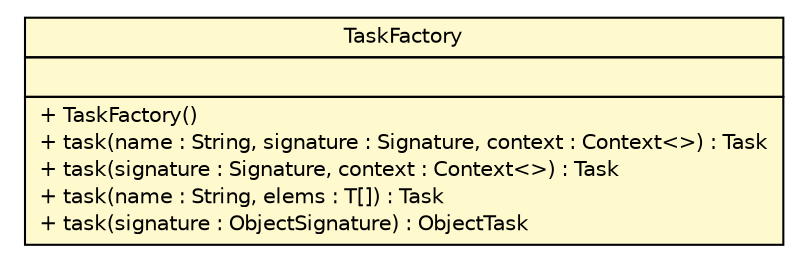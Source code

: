 #!/usr/local/bin/dot
#
# Class diagram 
# Generated by UMLGraph version R5_6 (http://www.umlgraph.org/)
#

digraph G {
	edge [fontname="Helvetica",fontsize=10,labelfontname="Helvetica",labelfontsize=10];
	node [fontname="Helvetica",fontsize=10,shape=plaintext];
	nodesep=0.25;
	ranksep=0.5;
	// sorcer.service.TaskFactory
	c492377 [label=<<table title="sorcer.service.TaskFactory" border="0" cellborder="1" cellspacing="0" cellpadding="2" port="p" bgcolor="lemonChiffon" href="./TaskFactory.html">
		<tr><td><table border="0" cellspacing="0" cellpadding="1">
<tr><td align="center" balign="center"> TaskFactory </td></tr>
		</table></td></tr>
		<tr><td><table border="0" cellspacing="0" cellpadding="1">
<tr><td align="left" balign="left">  </td></tr>
		</table></td></tr>
		<tr><td><table border="0" cellspacing="0" cellpadding="1">
<tr><td align="left" balign="left"> + TaskFactory() </td></tr>
<tr><td align="left" balign="left"> + task(name : String, signature : Signature, context : Context&lt;&gt;) : Task </td></tr>
<tr><td align="left" balign="left"> + task(signature : Signature, context : Context&lt;&gt;) : Task </td></tr>
<tr><td align="left" balign="left"> + task(name : String, elems : T[]) : Task </td></tr>
<tr><td align="left" balign="left"> + task(signature : ObjectSignature) : ObjectTask </td></tr>
		</table></td></tr>
		</table>>, URL="./TaskFactory.html", fontname="Helvetica", fontcolor="black", fontsize=10.0];
}

